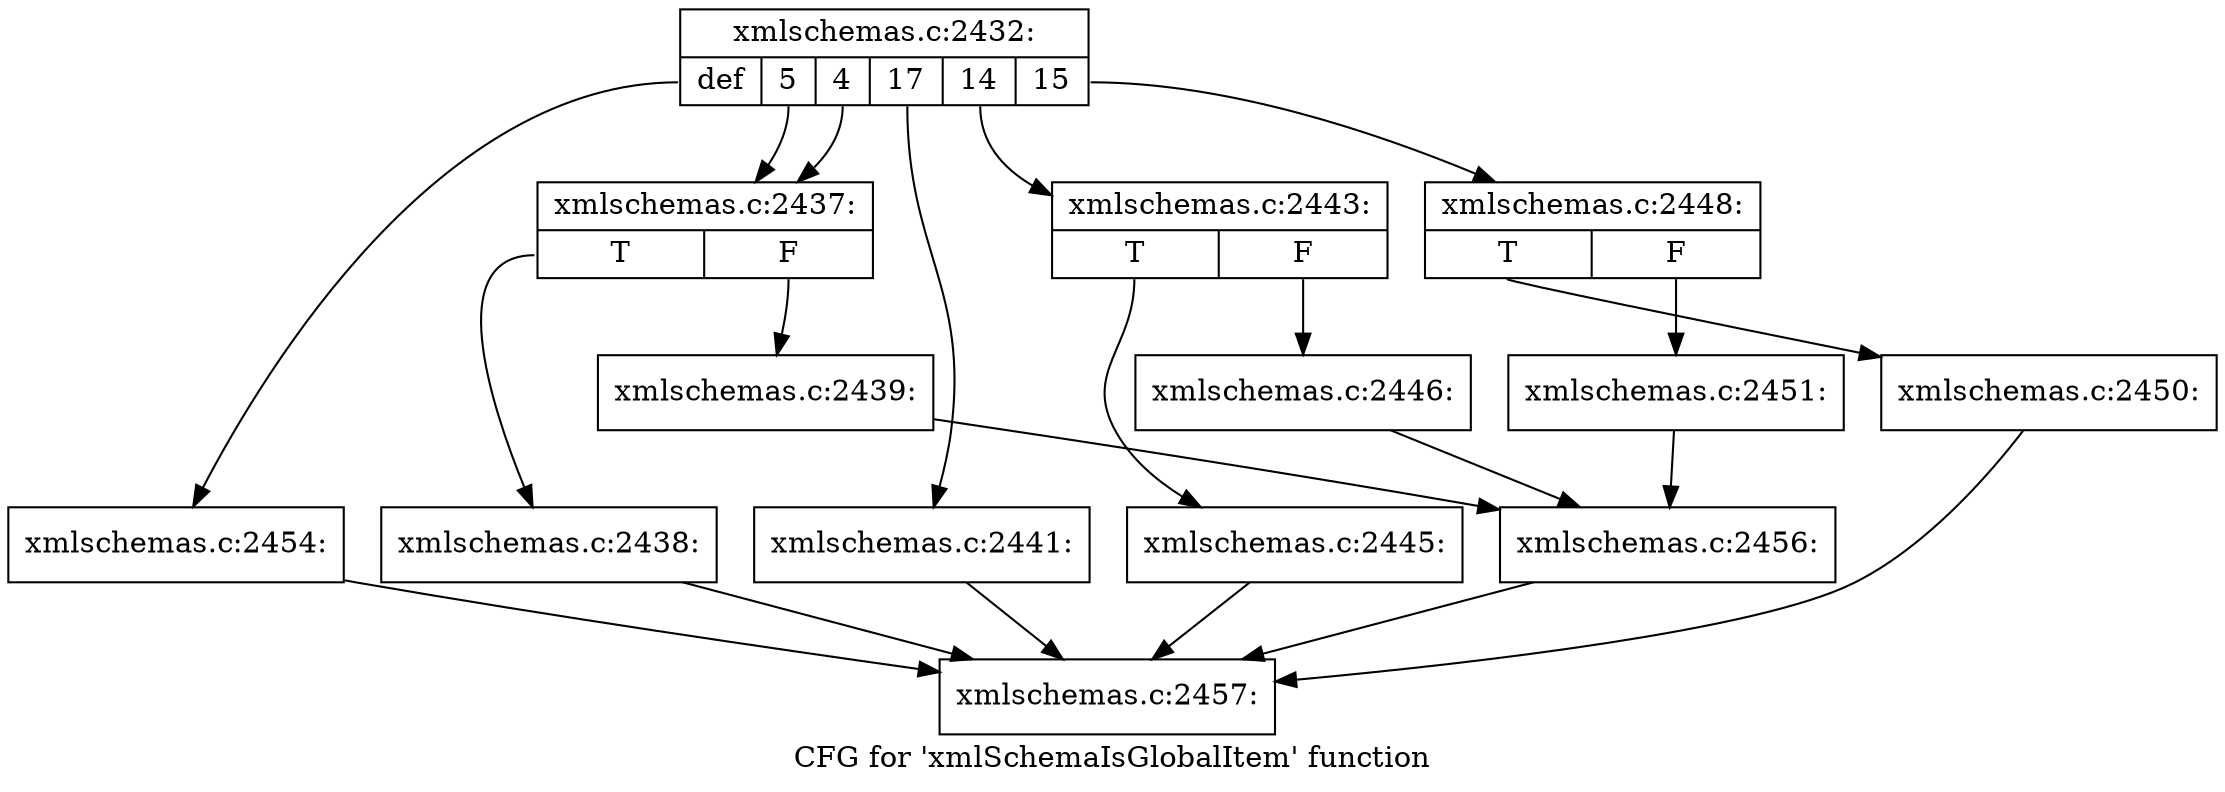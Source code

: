 digraph "CFG for 'xmlSchemaIsGlobalItem' function" {
	label="CFG for 'xmlSchemaIsGlobalItem' function";

	Node0x55d025e06c10 [shape=record,label="{xmlschemas.c:2432:|{<s0>def|<s1>5|<s2>4|<s3>17|<s4>14|<s5>15}}"];
	Node0x55d025e06c10:s0 -> Node0x55d025e07550;
	Node0x55d025e06c10:s1 -> Node0x55d025e07850;
	Node0x55d025e06c10:s2 -> Node0x55d025e07850;
	Node0x55d025e06c10:s3 -> Node0x55d025e07f20;
	Node0x55d025e06c10:s4 -> Node0x55d025e080e0;
	Node0x55d025e06c10:s5 -> Node0x55d025e08880;
	Node0x55d025e07850 [shape=record,label="{xmlschemas.c:2437:|{<s0>T|<s1>F}}"];
	Node0x55d025e07850:s0 -> Node0x55d025e07940;
	Node0x55d025e07850:s1 -> Node0x55d025e07990;
	Node0x55d025e07940 [shape=record,label="{xmlschemas.c:2438:}"];
	Node0x55d025e07940 -> Node0x55d025e06c60;
	Node0x55d025e07990 [shape=record,label="{xmlschemas.c:2439:}"];
	Node0x55d025e07990 -> Node0x55d025f3a370;
	Node0x55d025e07f20 [shape=record,label="{xmlschemas.c:2441:}"];
	Node0x55d025e07f20 -> Node0x55d025e06c60;
	Node0x55d025e080e0 [shape=record,label="{xmlschemas.c:2443:|{<s0>T|<s1>F}}"];
	Node0x55d025e080e0:s0 -> Node0x55d025e081d0;
	Node0x55d025e080e0:s1 -> Node0x55d025e08220;
	Node0x55d025e081d0 [shape=record,label="{xmlschemas.c:2445:}"];
	Node0x55d025e081d0 -> Node0x55d025e06c60;
	Node0x55d025e08220 [shape=record,label="{xmlschemas.c:2446:}"];
	Node0x55d025e08220 -> Node0x55d025f3a370;
	Node0x55d025e08880 [shape=record,label="{xmlschemas.c:2448:|{<s0>T|<s1>F}}"];
	Node0x55d025e08880:s0 -> Node0x55d025e08930;
	Node0x55d025e08880:s1 -> Node0x55d025f50700;
	Node0x55d025e08930 [shape=record,label="{xmlschemas.c:2450:}"];
	Node0x55d025e08930 -> Node0x55d025e06c60;
	Node0x55d025f50700 [shape=record,label="{xmlschemas.c:2451:}"];
	Node0x55d025f50700 -> Node0x55d025f3a370;
	Node0x55d025e07550 [shape=record,label="{xmlschemas.c:2454:}"];
	Node0x55d025e07550 -> Node0x55d025e06c60;
	Node0x55d025f3a370 [shape=record,label="{xmlschemas.c:2456:}"];
	Node0x55d025f3a370 -> Node0x55d025e06c60;
	Node0x55d025e06c60 [shape=record,label="{xmlschemas.c:2457:}"];
}
